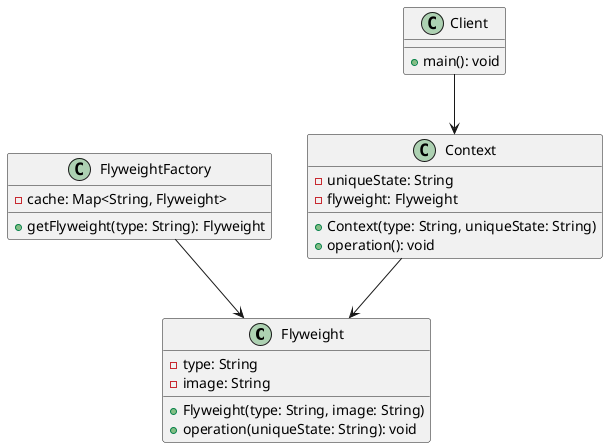 @startuml
hide footbox

class Flyweight {
    -type: String
    -image: String
    +Flyweight(type: String, image: String)
    +operation(uniqueState: String): void
}

class FlyweightFactory {
    -cache: Map<String, Flyweight>
    +getFlyweight(type: String): Flyweight
}

class Context {
    -uniqueState: String
    -flyweight: Flyweight
    +Context(type: String, uniqueState: String)
    +operation(): void
}

class Client {
    +main(): void
}

Client --> Context
Context --> Flyweight
FlyweightFactory --> Flyweight

@enduml
